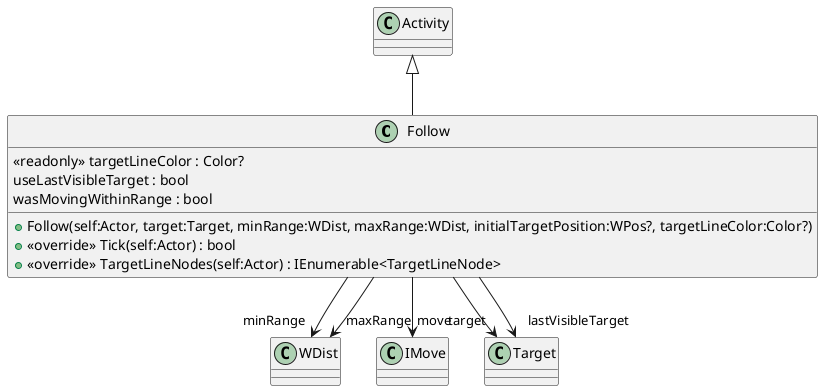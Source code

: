 @startuml
class Follow {
    <<readonly>> targetLineColor : Color?
    useLastVisibleTarget : bool
    wasMovingWithinRange : bool
    + Follow(self:Actor, target:Target, minRange:WDist, maxRange:WDist, initialTargetPosition:WPos?, targetLineColor:Color?)
    + <<override>> Tick(self:Actor) : bool
    + <<override>> TargetLineNodes(self:Actor) : IEnumerable<TargetLineNode>
}
Activity <|-- Follow
Follow --> "minRange" WDist
Follow --> "maxRange" WDist
Follow --> "move" IMove
Follow --> "target" Target
Follow --> "lastVisibleTarget" Target
@enduml
